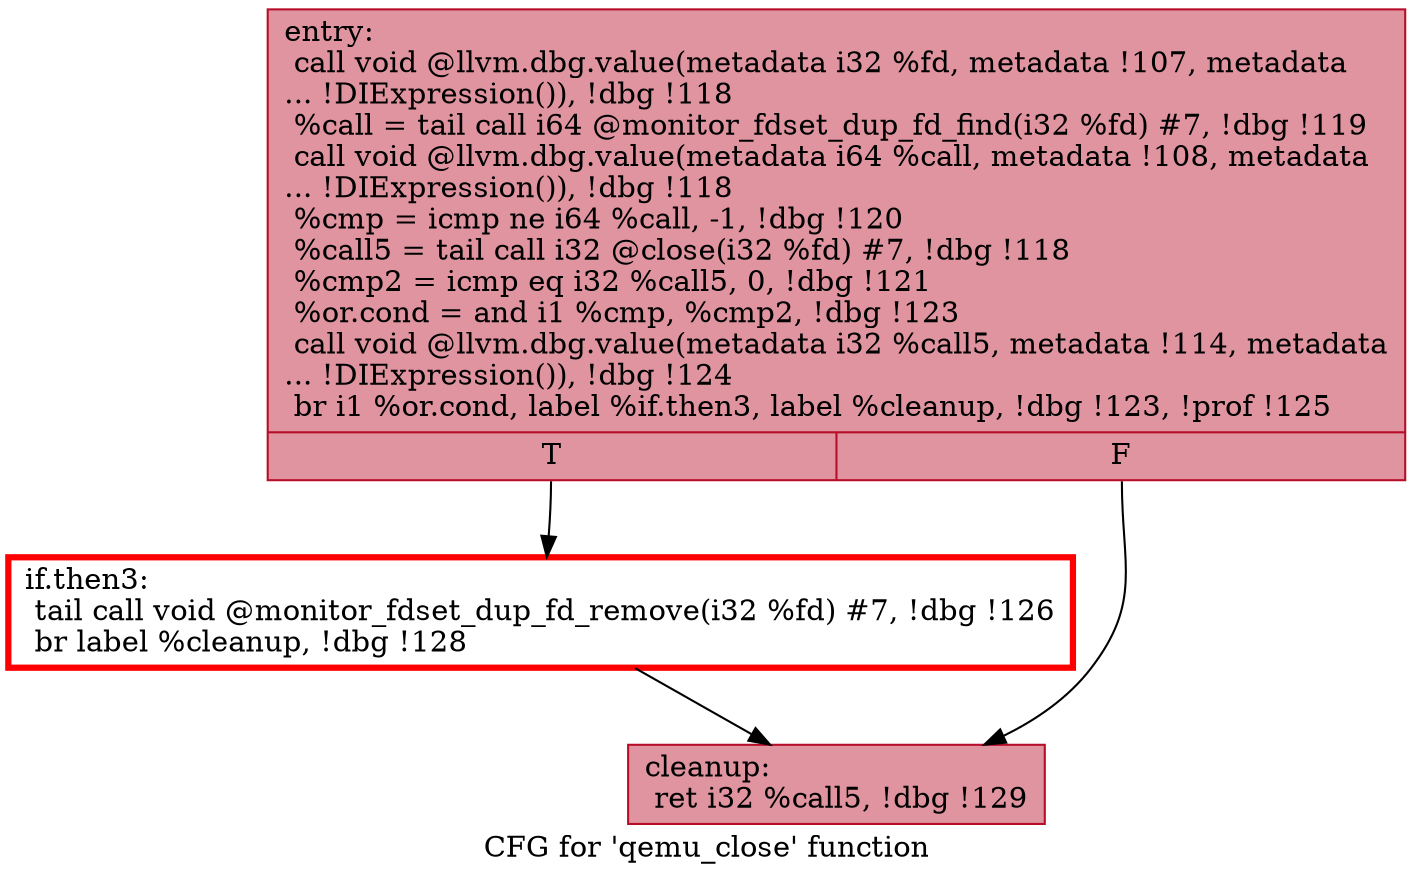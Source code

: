 digraph "CFG for 'qemu_close' function" {
	label="CFG for 'qemu_close' function";

	Node0x558452737d50 [shape=record,color="#b70d28ff", style=filled, fillcolor="#b70d2870",label="{entry:\l  call void @llvm.dbg.value(metadata i32 %fd, metadata !107, metadata\l... !DIExpression()), !dbg !118\l  %call = tail call i64 @monitor_fdset_dup_fd_find(i32 %fd) #7, !dbg !119\l  call void @llvm.dbg.value(metadata i64 %call, metadata !108, metadata\l... !DIExpression()), !dbg !118\l  %cmp = icmp ne i64 %call, -1, !dbg !120\l  %call5 = tail call i32 @close(i32 %fd) #7, !dbg !118\l  %cmp2 = icmp eq i32 %call5, 0, !dbg !121\l  %or.cond = and i1 %cmp, %cmp2, !dbg !123\l  call void @llvm.dbg.value(metadata i32 %call5, metadata !114, metadata\l... !DIExpression()), !dbg !124\l  br i1 %or.cond, label %if.then3, label %cleanup, !dbg !123, !prof !125\l|{<s0>T|<s1>F}}"];
	Node0x558452737d50:s0 -> Node0x55845274d9e0;
	Node0x558452737d50:s1 -> Node0x55845274e9e0;
	Node0x55845274d9e0 [shape=record,penwidth=3.0, color="red",label="{if.then3:                                         \l  tail call void @monitor_fdset_dup_fd_remove(i32 %fd) #7, !dbg !126\l  br label %cleanup, !dbg !128\l}"];
	Node0x55845274d9e0 -> Node0x55845274e9e0;
	Node0x55845274e9e0 [shape=record,color="#b70d28ff", style=filled, fillcolor="#b70d2870",label="{cleanup:                                          \l  ret i32 %call5, !dbg !129\l}"];
}
